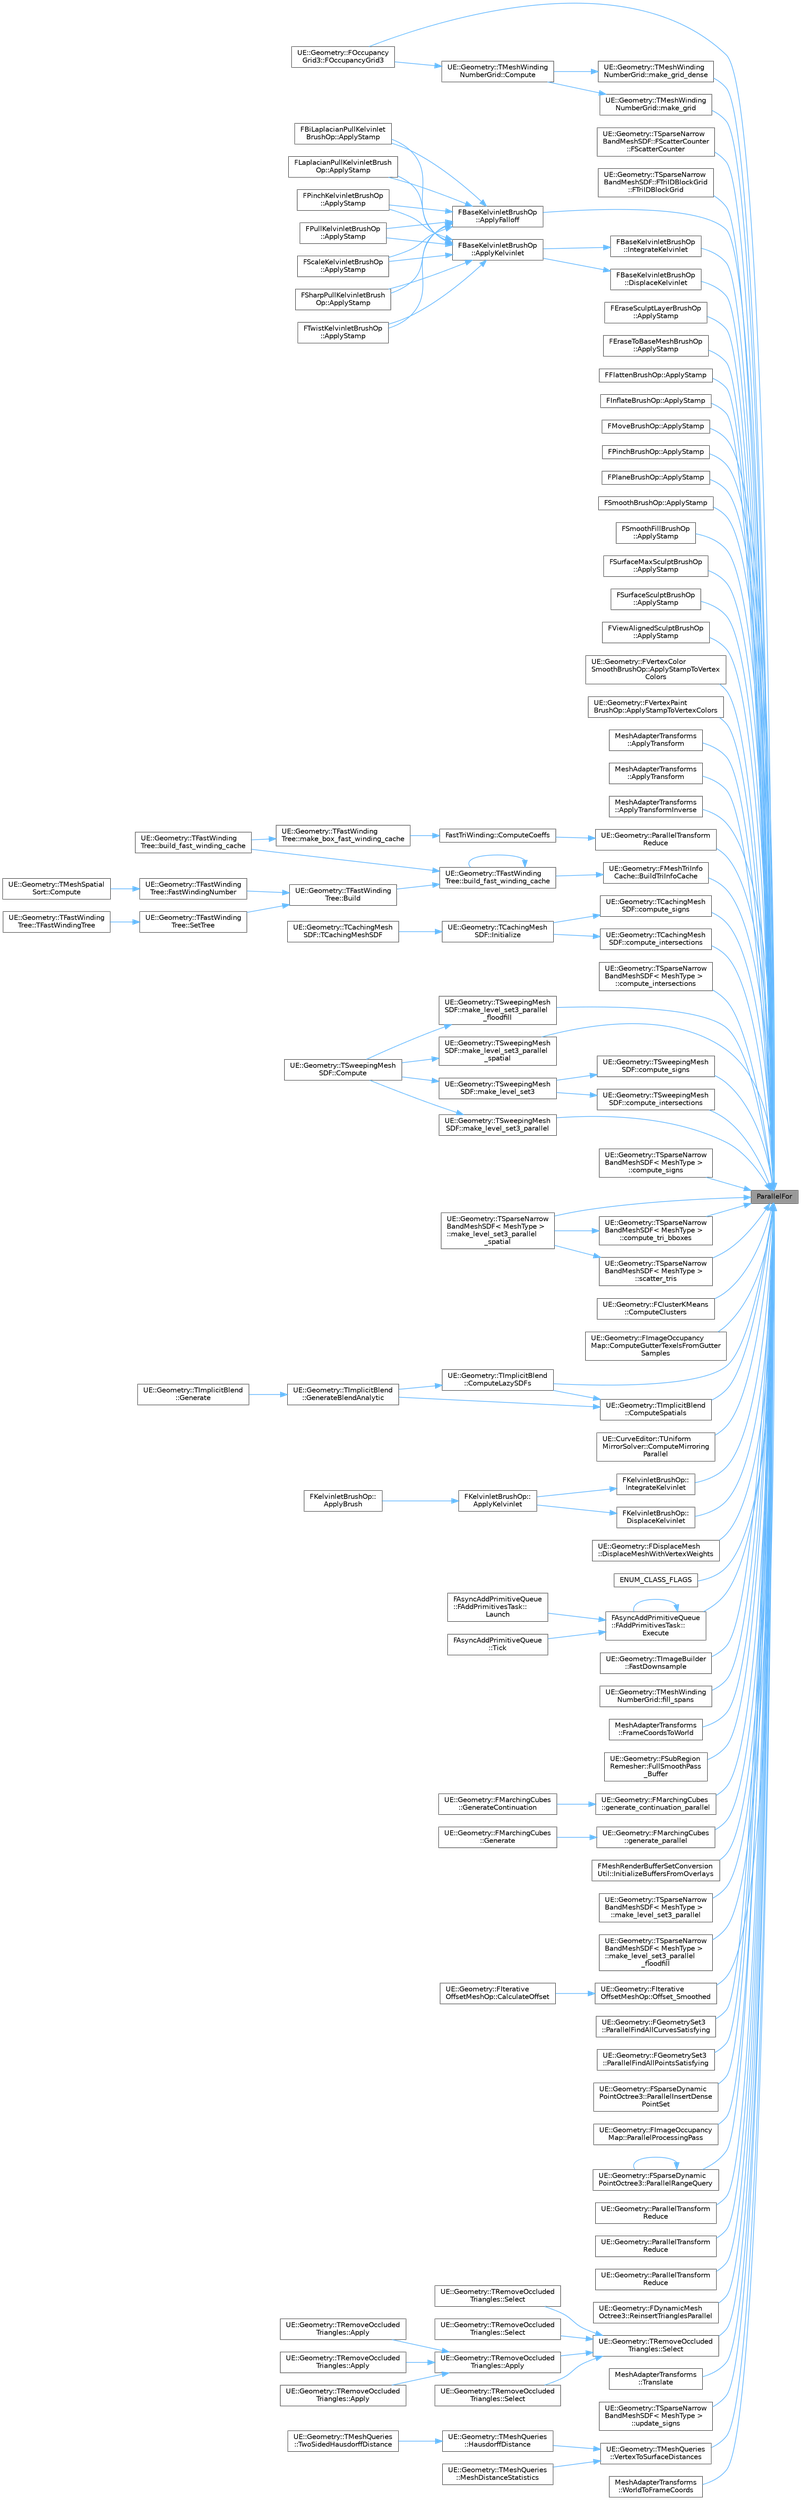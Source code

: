 digraph "ParallelFor"
{
 // INTERACTIVE_SVG=YES
 // LATEX_PDF_SIZE
  bgcolor="transparent";
  edge [fontname=Helvetica,fontsize=10,labelfontname=Helvetica,labelfontsize=10];
  node [fontname=Helvetica,fontsize=10,shape=box,height=0.2,width=0.4];
  rankdir="RL";
  Node1 [id="Node000001",label="ParallelFor",height=0.2,width=0.4,color="gray40", fillcolor="grey60", style="filled", fontcolor="black",tooltip="General purpose parallel for that uses the taskgraph."];
  Node1 -> Node2 [id="edge1_Node000001_Node000002",dir="back",color="steelblue1",style="solid",tooltip=" "];
  Node2 [id="Node000002",label="UE::Geometry::FOccupancy\lGrid3::FOccupancyGrid3",height=0.2,width=0.4,color="grey40", fillcolor="white", style="filled",URL="$d7/df2/structUE_1_1Geometry_1_1FOccupancyGrid3.html#a4aad7be746f02e77f485d8e53d06f6ad",tooltip=" "];
  Node1 -> Node3 [id="edge2_Node000001_Node000003",dir="back",color="steelblue1",style="solid",tooltip=" "];
  Node3 [id="Node000003",label="UE::Geometry::TSparseNarrow\lBandMeshSDF::FScatterCounter\l::FScatterCounter",height=0.2,width=0.4,color="grey40", fillcolor="white", style="filled",URL="$d7/dff/structUE_1_1Geometry_1_1TSparseNarrowBandMeshSDF_1_1FScatterCounter.html#a7c7193b7be1e3ff63e060aef7e26949e",tooltip=" "];
  Node1 -> Node4 [id="edge3_Node000001_Node000004",dir="back",color="steelblue1",style="solid",tooltip=" "];
  Node4 [id="Node000004",label="UE::Geometry::TSparseNarrow\lBandMeshSDF::FTriIDBlockGrid\l::FTriIDBlockGrid",height=0.2,width=0.4,color="grey40", fillcolor="white", style="filled",URL="$d1/d39/structUE_1_1Geometry_1_1TSparseNarrowBandMeshSDF_1_1FTriIDBlockGrid.html#a87a6288cc608f48fd8f63651d92c96bc",tooltip=" "];
  Node1 -> Node5 [id="edge4_Node000001_Node000005",dir="back",color="steelblue1",style="solid",tooltip=" "];
  Node5 [id="Node000005",label="FBaseKelvinletBrushOp\l::ApplyFalloff",height=0.2,width=0.4,color="grey40", fillcolor="white", style="filled",URL="$d2/dee/classFBaseKelvinletBrushOp.html#a35c8a41e0334dd31a2a52dd7822c0f12",tooltip=" "];
  Node5 -> Node6 [id="edge5_Node000005_Node000006",dir="back",color="steelblue1",style="solid",tooltip=" "];
  Node6 [id="Node000006",label="FBiLaplacianPullKelvinlet\lBrushOp::ApplyStamp",height=0.2,width=0.4,color="grey40", fillcolor="white", style="filled",URL="$d5/d30/classFBiLaplacianPullKelvinletBrushOp.html#a53787ea71b4080c1e9bafcbf4edfcdb0",tooltip=" "];
  Node5 -> Node7 [id="edge6_Node000005_Node000007",dir="back",color="steelblue1",style="solid",tooltip=" "];
  Node7 [id="Node000007",label="FLaplacianPullKelvinletBrush\lOp::ApplyStamp",height=0.2,width=0.4,color="grey40", fillcolor="white", style="filled",URL="$d8/d1a/classFLaplacianPullKelvinletBrushOp.html#a1f983257e0487aea6018469c69c9df7b",tooltip=" "];
  Node5 -> Node8 [id="edge7_Node000005_Node000008",dir="back",color="steelblue1",style="solid",tooltip=" "];
  Node8 [id="Node000008",label="FPinchKelvinletBrushOp\l::ApplyStamp",height=0.2,width=0.4,color="grey40", fillcolor="white", style="filled",URL="$d9/d07/classFPinchKelvinletBrushOp.html#a7db4ed95c6c1cb80e2d25112e77215ed",tooltip=" "];
  Node5 -> Node9 [id="edge8_Node000005_Node000009",dir="back",color="steelblue1",style="solid",tooltip=" "];
  Node9 [id="Node000009",label="FPullKelvinletBrushOp\l::ApplyStamp",height=0.2,width=0.4,color="grey40", fillcolor="white", style="filled",URL="$da/d0f/classFPullKelvinletBrushOp.html#a8547dd2f31c1426071eeffdd99cc6064",tooltip=" "];
  Node5 -> Node10 [id="edge9_Node000005_Node000010",dir="back",color="steelblue1",style="solid",tooltip=" "];
  Node10 [id="Node000010",label="FScaleKelvinletBrushOp\l::ApplyStamp",height=0.2,width=0.4,color="grey40", fillcolor="white", style="filled",URL="$df/d89/classFScaleKelvinletBrushOp.html#aa68d3ce30afdc6c758c2b068c07b982b",tooltip=" "];
  Node5 -> Node11 [id="edge10_Node000005_Node000011",dir="back",color="steelblue1",style="solid",tooltip=" "];
  Node11 [id="Node000011",label="FSharpPullKelvinletBrush\lOp::ApplyStamp",height=0.2,width=0.4,color="grey40", fillcolor="white", style="filled",URL="$d3/ded/classFSharpPullKelvinletBrushOp.html#addeb7ea43f32fbb7d5e51fd165370c62",tooltip=" "];
  Node5 -> Node12 [id="edge11_Node000005_Node000012",dir="back",color="steelblue1",style="solid",tooltip=" "];
  Node12 [id="Node000012",label="FTwistKelvinletBrushOp\l::ApplyStamp",height=0.2,width=0.4,color="grey40", fillcolor="white", style="filled",URL="$d5/de8/classFTwistKelvinletBrushOp.html#af5ff1306512242d11e6c539fdb842415",tooltip=" "];
  Node1 -> Node13 [id="edge12_Node000001_Node000013",dir="back",color="steelblue1",style="solid",tooltip=" "];
  Node13 [id="Node000013",label="FEraseSculptLayerBrushOp\l::ApplyStamp",height=0.2,width=0.4,color="grey40", fillcolor="white", style="filled",URL="$d3/d11/classFEraseSculptLayerBrushOp.html#a3f046eee74c1d88b90ef094042c79194",tooltip=" "];
  Node1 -> Node14 [id="edge13_Node000001_Node000014",dir="back",color="steelblue1",style="solid",tooltip=" "];
  Node14 [id="Node000014",label="FEraseToBaseMeshBrushOp\l::ApplyStamp",height=0.2,width=0.4,color="grey40", fillcolor="white", style="filled",URL="$dc/df4/classFEraseToBaseMeshBrushOp.html#aea5d846bd3184b6c43095be2ab38c98b",tooltip=" "];
  Node1 -> Node15 [id="edge14_Node000001_Node000015",dir="back",color="steelblue1",style="solid",tooltip=" "];
  Node15 [id="Node000015",label="FFlattenBrushOp::ApplyStamp",height=0.2,width=0.4,color="grey40", fillcolor="white", style="filled",URL="$d5/d0a/classFFlattenBrushOp.html#a88476649056779dee085b74693428cd5",tooltip=" "];
  Node1 -> Node16 [id="edge15_Node000001_Node000016",dir="back",color="steelblue1",style="solid",tooltip=" "];
  Node16 [id="Node000016",label="FInflateBrushOp::ApplyStamp",height=0.2,width=0.4,color="grey40", fillcolor="white", style="filled",URL="$df/d02/classFInflateBrushOp.html#a0db7030469ba635a5731838a80ee7be8",tooltip=" "];
  Node1 -> Node17 [id="edge16_Node000001_Node000017",dir="back",color="steelblue1",style="solid",tooltip=" "];
  Node17 [id="Node000017",label="FMoveBrushOp::ApplyStamp",height=0.2,width=0.4,color="grey40", fillcolor="white", style="filled",URL="$d9/d62/classFMoveBrushOp.html#aa31a017b4af198b54e2257d0470a744a",tooltip=" "];
  Node1 -> Node18 [id="edge17_Node000001_Node000018",dir="back",color="steelblue1",style="solid",tooltip=" "];
  Node18 [id="Node000018",label="FPinchBrushOp::ApplyStamp",height=0.2,width=0.4,color="grey40", fillcolor="white", style="filled",URL="$d7/d5b/classFPinchBrushOp.html#a7332a3e2eddeeec9d30ff1b95067d103",tooltip=" "];
  Node1 -> Node19 [id="edge18_Node000001_Node000019",dir="back",color="steelblue1",style="solid",tooltip=" "];
  Node19 [id="Node000019",label="FPlaneBrushOp::ApplyStamp",height=0.2,width=0.4,color="grey40", fillcolor="white", style="filled",URL="$df/d1b/classFPlaneBrushOp.html#a63f3e5f686c82af3a8cd513b9c94cc3a",tooltip=" "];
  Node1 -> Node20 [id="edge19_Node000001_Node000020",dir="back",color="steelblue1",style="solid",tooltip=" "];
  Node20 [id="Node000020",label="FSmoothBrushOp::ApplyStamp",height=0.2,width=0.4,color="grey40", fillcolor="white", style="filled",URL="$d6/d84/classFSmoothBrushOp.html#ac635efbd1d0827a66877d8c56d3bb947",tooltip=" "];
  Node1 -> Node21 [id="edge20_Node000001_Node000021",dir="back",color="steelblue1",style="solid",tooltip=" "];
  Node21 [id="Node000021",label="FSmoothFillBrushOp\l::ApplyStamp",height=0.2,width=0.4,color="grey40", fillcolor="white", style="filled",URL="$da/d4b/classFSmoothFillBrushOp.html#a982294f5428f69f39835339f24c6f082",tooltip=" "];
  Node1 -> Node22 [id="edge21_Node000001_Node000022",dir="back",color="steelblue1",style="solid",tooltip=" "];
  Node22 [id="Node000022",label="FSurfaceMaxSculptBrushOp\l::ApplyStamp",height=0.2,width=0.4,color="grey40", fillcolor="white", style="filled",URL="$d0/dd7/classFSurfaceMaxSculptBrushOp.html#a1c1a262c3360618f73f39ba3bd9eb7d5",tooltip=" "];
  Node1 -> Node23 [id="edge22_Node000001_Node000023",dir="back",color="steelblue1",style="solid",tooltip=" "];
  Node23 [id="Node000023",label="FSurfaceSculptBrushOp\l::ApplyStamp",height=0.2,width=0.4,color="grey40", fillcolor="white", style="filled",URL="$d1/dae/classFSurfaceSculptBrushOp.html#a3175bc74728255c5126d10bcfd98e231",tooltip=" "];
  Node1 -> Node24 [id="edge23_Node000001_Node000024",dir="back",color="steelblue1",style="solid",tooltip=" "];
  Node24 [id="Node000024",label="FViewAlignedSculptBrushOp\l::ApplyStamp",height=0.2,width=0.4,color="grey40", fillcolor="white", style="filled",URL="$de/d4d/classFViewAlignedSculptBrushOp.html#a6eba7efac66dd1a72f15371c91c2b699",tooltip=" "];
  Node1 -> Node25 [id="edge24_Node000001_Node000025",dir="back",color="steelblue1",style="solid",tooltip=" "];
  Node25 [id="Node000025",label="UE::Geometry::FVertexColor\lSmoothBrushOp::ApplyStampToVertex\lColors",height=0.2,width=0.4,color="grey40", fillcolor="white", style="filled",URL="$db/d0d/classUE_1_1Geometry_1_1FVertexColorSmoothBrushOp.html#a284cfdb058fd4d6a1687d84f06469a23",tooltip=" "];
  Node1 -> Node26 [id="edge25_Node000001_Node000026",dir="back",color="steelblue1",style="solid",tooltip=" "];
  Node26 [id="Node000026",label="UE::Geometry::FVertexPaint\lBrushOp::ApplyStampToVertexColors",height=0.2,width=0.4,color="grey40", fillcolor="white", style="filled",URL="$db/d30/classUE_1_1Geometry_1_1FVertexPaintBrushOp.html#ac9ac1d64060fab2de59f71e3a6a8a8fb",tooltip=" "];
  Node1 -> Node27 [id="edge26_Node000001_Node000027",dir="back",color="steelblue1",style="solid",tooltip=" "];
  Node27 [id="Node000027",label="MeshAdapterTransforms\l::ApplyTransform",height=0.2,width=0.4,color="grey40", fillcolor="white", style="filled",URL="$d2/d8d/namespaceMeshAdapterTransforms.html#ab64683eaace645bc7f44b9e8859e1733",tooltip="Apply given Transform to a Mesh."];
  Node1 -> Node28 [id="edge27_Node000001_Node000028",dir="back",color="steelblue1",style="solid",tooltip=" "];
  Node28 [id="Node000028",label="MeshAdapterTransforms\l::ApplyTransform",height=0.2,width=0.4,color="grey40", fillcolor="white", style="filled",URL="$d2/d8d/namespaceMeshAdapterTransforms.html#aa46c5c24ea14344da6a6b06a7d606ba1",tooltip="Apply given Transform to a Mesh."];
  Node1 -> Node29 [id="edge28_Node000001_Node000029",dir="back",color="steelblue1",style="solid",tooltip=" "];
  Node29 [id="Node000029",label="MeshAdapterTransforms\l::ApplyTransformInverse",height=0.2,width=0.4,color="grey40", fillcolor="white", style="filled",URL="$d2/d8d/namespaceMeshAdapterTransforms.html#a65c7c70332f8177d580bbc2ed218e197",tooltip="Apply inverse of given Transform to a Mesh."];
  Node1 -> Node30 [id="edge29_Node000001_Node000030",dir="back",color="steelblue1",style="solid",tooltip=" "];
  Node30 [id="Node000030",label="UE::Geometry::FMeshTriInfo\lCache::BuildTriInfoCache",height=0.2,width=0.4,color="grey40", fillcolor="white", style="filled",URL="$d4/d55/structUE_1_1Geometry_1_1FMeshTriInfoCache.html#a5aeed565f61ee38a8a347fbb6083a68b",tooltip=" "];
  Node30 -> Node31 [id="edge30_Node000030_Node000031",dir="back",color="steelblue1",style="solid",tooltip=" "];
  Node31 [id="Node000031",label="UE::Geometry::TFastWinding\lTree::build_fast_winding_cache",height=0.2,width=0.4,color="grey40", fillcolor="white", style="filled",URL="$dd/d0e/classUE_1_1Geometry_1_1TFastWindingTree.html#a39d674c1ecb2118382604288625cd078",tooltip=" "];
  Node31 -> Node32 [id="edge31_Node000031_Node000032",dir="back",color="steelblue1",style="solid",tooltip=" "];
  Node32 [id="Node000032",label="UE::Geometry::TFastWinding\lTree::Build",height=0.2,width=0.4,color="grey40", fillcolor="white", style="filled",URL="$dd/d0e/classUE_1_1Geometry_1_1TFastWindingTree.html#ac48dfd1ec3d498a39e818c1fe7d6b4cd",tooltip=" "];
  Node32 -> Node33 [id="edge32_Node000032_Node000033",dir="back",color="steelblue1",style="solid",tooltip=" "];
  Node33 [id="Node000033",label="UE::Geometry::TFastWinding\lTree::FastWindingNumber",height=0.2,width=0.4,color="grey40", fillcolor="white", style="filled",URL="$dd/d0e/classUE_1_1Geometry_1_1TFastWindingTree.html#a22badc34dbae08e5099fcce8ebf00848",tooltip="Fast approximation of winding number using far-field approximations."];
  Node33 -> Node34 [id="edge33_Node000033_Node000034",dir="back",color="steelblue1",style="solid",tooltip=" "];
  Node34 [id="Node000034",label="UE::Geometry::TMeshSpatial\lSort::Compute",height=0.2,width=0.4,color="grey40", fillcolor="white", style="filled",URL="$db/dc1/classUE_1_1Geometry_1_1TMeshSpatialSort.html#afbc2201c936b27d46eeee5c56db0e0a3",tooltip=" "];
  Node32 -> Node35 [id="edge34_Node000032_Node000035",dir="back",color="steelblue1",style="solid",tooltip=" "];
  Node35 [id="Node000035",label="UE::Geometry::TFastWinding\lTree::SetTree",height=0.2,width=0.4,color="grey40", fillcolor="white", style="filled",URL="$dd/d0e/classUE_1_1Geometry_1_1TFastWindingTree.html#a3095168c26c9aaec5c5e32dfa471e92f",tooltip=" "];
  Node35 -> Node36 [id="edge35_Node000035_Node000036",dir="back",color="steelblue1",style="solid",tooltip=" "];
  Node36 [id="Node000036",label="UE::Geometry::TFastWinding\lTree::TFastWindingTree",height=0.2,width=0.4,color="grey40", fillcolor="white", style="filled",URL="$dd/d0e/classUE_1_1Geometry_1_1TFastWindingTree.html#a16b0a2e165c6512d1a7007b0c8f99732",tooltip=" "];
  Node31 -> Node31 [id="edge36_Node000031_Node000031",dir="back",color="steelblue1",style="solid",tooltip=" "];
  Node31 -> Node37 [id="edge37_Node000031_Node000037",dir="back",color="steelblue1",style="solid",tooltip=" "];
  Node37 [id="Node000037",label="UE::Geometry::TFastWinding\lTree::build_fast_winding_cache",height=0.2,width=0.4,color="grey40", fillcolor="white", style="filled",URL="$dd/d0e/classUE_1_1Geometry_1_1TFastWindingTree.html#a154b56caac287a651a29ac9f8e34bca5",tooltip=" "];
  Node1 -> Node38 [id="edge38_Node000001_Node000038",dir="back",color="steelblue1",style="solid",tooltip=" "];
  Node38 [id="Node000038",label="UE::Geometry::TCachingMesh\lSDF::compute_intersections",height=0.2,width=0.4,color="grey40", fillcolor="white", style="filled",URL="$d3/d26/classUE_1_1Geometry_1_1TCachingMeshSDF.html#a26768e72a680cbd52d65182e1282bf80",tooltip=" "];
  Node38 -> Node39 [id="edge39_Node000038_Node000039",dir="back",color="steelblue1",style="solid",tooltip=" "];
  Node39 [id="Node000039",label="UE::Geometry::TCachingMesh\lSDF::Initialize",height=0.2,width=0.4,color="grey40", fillcolor="white", style="filled",URL="$d3/d26/classUE_1_1Geometry_1_1TCachingMeshSDF.html#a98ef9d89ce2285538d0561bb8a411880",tooltip=" "];
  Node39 -> Node40 [id="edge40_Node000039_Node000040",dir="back",color="steelblue1",style="solid",tooltip=" "];
  Node40 [id="Node000040",label="UE::Geometry::TCachingMesh\lSDF::TCachingMeshSDF",height=0.2,width=0.4,color="grey40", fillcolor="white", style="filled",URL="$d3/d26/classUE_1_1Geometry_1_1TCachingMeshSDF.html#a2f92e64cc5fd1fbe24e542ddcb9724aa",tooltip=" "];
  Node1 -> Node41 [id="edge41_Node000001_Node000041",dir="back",color="steelblue1",style="solid",tooltip=" "];
  Node41 [id="Node000041",label="UE::Geometry::TSparseNarrow\lBandMeshSDF\< MeshType \>\l::compute_intersections",height=0.2,width=0.4,color="grey40", fillcolor="white", style="filled",URL="$d4/d11/classUE_1_1Geometry_1_1TSparseNarrowBandMeshSDF.html#a9463e928916b93daaff64af2a447c047",tooltip=" "];
  Node1 -> Node42 [id="edge42_Node000001_Node000042",dir="back",color="steelblue1",style="solid",tooltip=" "];
  Node42 [id="Node000042",label="UE::Geometry::TSweepingMesh\lSDF::compute_intersections",height=0.2,width=0.4,color="grey40", fillcolor="white", style="filled",URL="$dc/d4d/classUE_1_1Geometry_1_1TSweepingMeshSDF.html#ae09883af6e0e347ea501fc1ae17a126c",tooltip=" "];
  Node42 -> Node43 [id="edge43_Node000042_Node000043",dir="back",color="steelblue1",style="solid",tooltip=" "];
  Node43 [id="Node000043",label="UE::Geometry::TSweepingMesh\lSDF::make_level_set3",height=0.2,width=0.4,color="grey40", fillcolor="white", style="filled",URL="$dc/d4d/classUE_1_1Geometry_1_1TSweepingMeshSDF.html#ad88ad6e8438a85215b400a87339e28af",tooltip=" "];
  Node43 -> Node44 [id="edge44_Node000043_Node000044",dir="back",color="steelblue1",style="solid",tooltip=" "];
  Node44 [id="Node000044",label="UE::Geometry::TSweepingMesh\lSDF::Compute",height=0.2,width=0.4,color="grey40", fillcolor="white", style="filled",URL="$dc/d4d/classUE_1_1Geometry_1_1TSweepingMeshSDF.html#aeb546e96e9507e8391ea290f13d7b033",tooltip="Compute the SDF with exactly specified grid origin and dimensions."];
  Node1 -> Node45 [id="edge45_Node000001_Node000045",dir="back",color="steelblue1",style="solid",tooltip=" "];
  Node45 [id="Node000045",label="UE::Geometry::TCachingMesh\lSDF::compute_signs",height=0.2,width=0.4,color="grey40", fillcolor="white", style="filled",URL="$d3/d26/classUE_1_1Geometry_1_1TCachingMeshSDF.html#a82c2cc5580690ba0efd4a62b77e16db4",tooltip=" "];
  Node45 -> Node39 [id="edge46_Node000045_Node000039",dir="back",color="steelblue1",style="solid",tooltip=" "];
  Node1 -> Node46 [id="edge47_Node000001_Node000046",dir="back",color="steelblue1",style="solid",tooltip=" "];
  Node46 [id="Node000046",label="UE::Geometry::TSparseNarrow\lBandMeshSDF\< MeshType \>\l::compute_signs",height=0.2,width=0.4,color="grey40", fillcolor="white", style="filled",URL="$d4/d11/classUE_1_1Geometry_1_1TSparseNarrowBandMeshSDF.html#a794eebc704689cfdb750aa9e75d538c8",tooltip=" "];
  Node1 -> Node47 [id="edge48_Node000001_Node000047",dir="back",color="steelblue1",style="solid",tooltip=" "];
  Node47 [id="Node000047",label="UE::Geometry::TSweepingMesh\lSDF::compute_signs",height=0.2,width=0.4,color="grey40", fillcolor="white", style="filled",URL="$dc/d4d/classUE_1_1Geometry_1_1TSweepingMeshSDF.html#a989152fb5af5443391d78eada3ba302f",tooltip=" "];
  Node47 -> Node43 [id="edge49_Node000047_Node000043",dir="back",color="steelblue1",style="solid",tooltip=" "];
  Node1 -> Node48 [id="edge50_Node000001_Node000048",dir="back",color="steelblue1",style="solid",tooltip=" "];
  Node48 [id="Node000048",label="UE::Geometry::TSparseNarrow\lBandMeshSDF\< MeshType \>\l::compute_tri_bboxes",height=0.2,width=0.4,color="grey40", fillcolor="white", style="filled",URL="$d4/d11/classUE_1_1Geometry_1_1TSparseNarrowBandMeshSDF.html#a115bcd48bcfeed6c3b923bdbb513599b",tooltip=" "];
  Node48 -> Node49 [id="edge51_Node000048_Node000049",dir="back",color="steelblue1",style="solid",tooltip=" "];
  Node49 [id="Node000049",label="UE::Geometry::TSparseNarrow\lBandMeshSDF\< MeshType \>\l::make_level_set3_parallel\l_spatial",height=0.2,width=0.4,color="grey40", fillcolor="white", style="filled",URL="$d4/d11/classUE_1_1Geometry_1_1TSparseNarrowBandMeshSDF.html#aaf1cf3d5a5d4c7d56f16df4eac65682b",tooltip=" "];
  Node1 -> Node50 [id="edge52_Node000001_Node000050",dir="back",color="steelblue1",style="solid",tooltip=" "];
  Node50 [id="Node000050",label="UE::Geometry::FClusterKMeans\l::ComputeClusters",height=0.2,width=0.4,color="grey40", fillcolor="white", style="filled",URL="$d7/dc1/structUE_1_1Geometry_1_1FClusterKMeans.html#abb849bcf81cc079171aba43a29f63da4",tooltip="Compute the K-Means clustering of FVector points."];
  Node1 -> Node51 [id="edge53_Node000001_Node000051",dir="back",color="steelblue1",style="solid",tooltip=" "];
  Node51 [id="Node000051",label="UE::Geometry::FImageOccupancy\lMap::ComputeGutterTexelsFromGutter\lSamples",height=0.2,width=0.4,color="grey40", fillcolor="white", style="filled",URL="$d0/d15/classUE_1_1Geometry_1_1FImageOccupancyMap.html#acfcd5767b3847d68a32dec8d8cca0af2",tooltip=" "];
  Node1 -> Node52 [id="edge54_Node000001_Node000052",dir="back",color="steelblue1",style="solid",tooltip=" "];
  Node52 [id="Node000052",label="UE::Geometry::TImplicitBlend\l::ComputeLazySDFs",height=0.2,width=0.4,color="grey40", fillcolor="white", style="filled",URL="$d8/de6/classUE_1_1Geometry_1_1TImplicitBlend.html#a824f96668205abbf28d6ac51c650540a",tooltip=" "];
  Node52 -> Node53 [id="edge55_Node000052_Node000053",dir="back",color="steelblue1",style="solid",tooltip=" "];
  Node53 [id="Node000053",label="UE::Geometry::TImplicitBlend\l::GenerateBlendAnalytic",height=0.2,width=0.4,color="grey40", fillcolor="white", style="filled",URL="$d8/de6/classUE_1_1Geometry_1_1TImplicitBlend.html#abdce72be26126d5ded02fe7e29832f77",tooltip=" "];
  Node53 -> Node54 [id="edge56_Node000053_Node000054",dir="back",color="steelblue1",style="solid",tooltip=" "];
  Node54 [id="Node000054",label="UE::Geometry::TImplicitBlend\l::Generate",height=0.2,width=0.4,color="grey40", fillcolor="white", style="filled",URL="$d8/de6/classUE_1_1Geometry_1_1TImplicitBlend.html#a0ba1237734b4599aab6226b76ccf45cc",tooltip=" "];
  Node1 -> Node55 [id="edge57_Node000001_Node000055",dir="back",color="steelblue1",style="solid",tooltip=" "];
  Node55 [id="Node000055",label="UE::CurveEditor::TUniform\lMirrorSolver::ComputeMirroring\lParallel",height=0.2,width=0.4,color="grey40", fillcolor="white", style="filled",URL="$d3/db8/classUE_1_1CurveEditor_1_1TUniformMirrorSolver.html#a1c5e44db40a64ff27ec173964e2f5a85",tooltip="Recomputes the values in response to the edge being moved."];
  Node1 -> Node56 [id="edge58_Node000001_Node000056",dir="back",color="steelblue1",style="solid",tooltip=" "];
  Node56 [id="Node000056",label="UE::Geometry::TImplicitBlend\l::ComputeSpatials",height=0.2,width=0.4,color="grey40", fillcolor="white", style="filled",URL="$d8/de6/classUE_1_1Geometry_1_1TImplicitBlend.html#a53ab92d97973ecc5de6868d8dd5043aa",tooltip=" "];
  Node56 -> Node52 [id="edge59_Node000056_Node000052",dir="back",color="steelblue1",style="solid",tooltip=" "];
  Node56 -> Node53 [id="edge60_Node000056_Node000053",dir="back",color="steelblue1",style="solid",tooltip=" "];
  Node1 -> Node57 [id="edge61_Node000001_Node000057",dir="back",color="steelblue1",style="solid",tooltip=" "];
  Node57 [id="Node000057",label="FBaseKelvinletBrushOp\l::DisplaceKelvinlet",height=0.2,width=0.4,color="grey40", fillcolor="white", style="filled",URL="$d2/dee/classFBaseKelvinletBrushOp.html#a332606a0a2d73773d9818a817f5b3bb8",tooltip=" "];
  Node57 -> Node58 [id="edge62_Node000057_Node000058",dir="back",color="steelblue1",style="solid",tooltip=" "];
  Node58 [id="Node000058",label="FBaseKelvinletBrushOp\l::ApplyKelvinlet",height=0.2,width=0.4,color="grey40", fillcolor="white", style="filled",URL="$d2/dee/classFBaseKelvinletBrushOp.html#a664a74477be8f5e93cf8c039f7fc086d",tooltip=" "];
  Node58 -> Node6 [id="edge63_Node000058_Node000006",dir="back",color="steelblue1",style="solid",tooltip=" "];
  Node58 -> Node7 [id="edge64_Node000058_Node000007",dir="back",color="steelblue1",style="solid",tooltip=" "];
  Node58 -> Node8 [id="edge65_Node000058_Node000008",dir="back",color="steelblue1",style="solid",tooltip=" "];
  Node58 -> Node9 [id="edge66_Node000058_Node000009",dir="back",color="steelblue1",style="solid",tooltip=" "];
  Node58 -> Node10 [id="edge67_Node000058_Node000010",dir="back",color="steelblue1",style="solid",tooltip=" "];
  Node58 -> Node11 [id="edge68_Node000058_Node000011",dir="back",color="steelblue1",style="solid",tooltip=" "];
  Node58 -> Node12 [id="edge69_Node000058_Node000012",dir="back",color="steelblue1",style="solid",tooltip=" "];
  Node1 -> Node59 [id="edge70_Node000001_Node000059",dir="back",color="steelblue1",style="solid",tooltip=" "];
  Node59 [id="Node000059",label="FKelvinletBrushOp::\lDisplaceKelvinlet",height=0.2,width=0.4,color="grey40", fillcolor="white", style="filled",URL="$d1/ded/classFKelvinletBrushOp.html#a1df8976e93566578b76ad607332a5155",tooltip=" "];
  Node59 -> Node60 [id="edge71_Node000059_Node000060",dir="back",color="steelblue1",style="solid",tooltip=" "];
  Node60 [id="Node000060",label="FKelvinletBrushOp::\lApplyKelvinlet",height=0.2,width=0.4,color="grey40", fillcolor="white", style="filled",URL="$d1/ded/classFKelvinletBrushOp.html#add9bc86ee1302f338735d07f0c120028",tooltip=" "];
  Node60 -> Node61 [id="edge72_Node000060_Node000061",dir="back",color="steelblue1",style="solid",tooltip=" "];
  Node61 [id="Node000061",label="FKelvinletBrushOp::\lApplyBrush",height=0.2,width=0.4,color="grey40", fillcolor="white", style="filled",URL="$d1/ded/classFKelvinletBrushOp.html#abc5e9ad81970dac9ba886b1ff48bc638",tooltip=" "];
  Node1 -> Node62 [id="edge73_Node000001_Node000062",dir="back",color="steelblue1",style="solid",tooltip=" "];
  Node62 [id="Node000062",label="UE::Geometry::FDisplaceMesh\l::DisplaceMeshWithVertexWeights",height=0.2,width=0.4,color="grey40", fillcolor="white", style="filled",URL="$d8/d5f/classUE_1_1Geometry_1_1FDisplaceMesh.html#ab35147f9a12259e402467fe1a2fcb8bc",tooltip=" "];
  Node1 -> Node63 [id="edge74_Node000001_Node000063",dir="back",color="steelblue1",style="solid",tooltip=" "];
  Node63 [id="Node000063",label="ENUM_CLASS_FLAGS",height=0.2,width=0.4,color="grey40", fillcolor="white", style="filled",URL="$d2/da1/ParallelFor_8h.html#a90cd759fefc126419bcd31a5446d4cde",tooltip=" "];
  Node1 -> Node64 [id="edge75_Node000001_Node000064",dir="back",color="steelblue1",style="solid",tooltip=" "];
  Node64 [id="Node000064",label="FAsyncAddPrimitiveQueue\l::FAddPrimitivesTask::\lExecute",height=0.2,width=0.4,color="grey40", fillcolor="white", style="filled",URL="$dc/df3/structFAsyncAddPrimitiveQueue_1_1FAddPrimitivesTask.html#a18c765b662275d312eee00101cd76986",tooltip=" "];
  Node64 -> Node64 [id="edge76_Node000064_Node000064",dir="back",color="steelblue1",style="solid",tooltip=" "];
  Node64 -> Node65 [id="edge77_Node000064_Node000065",dir="back",color="steelblue1",style="solid",tooltip=" "];
  Node65 [id="Node000065",label="FAsyncAddPrimitiveQueue\l::FAddPrimitivesTask::\lLaunch",height=0.2,width=0.4,color="grey40", fillcolor="white", style="filled",URL="$dc/df3/structFAsyncAddPrimitiveQueue_1_1FAddPrimitivesTask.html#a81e681c7f4d3deaa17f5a9eb35102baa",tooltip=" "];
  Node64 -> Node66 [id="edge78_Node000064_Node000066",dir="back",color="steelblue1",style="solid",tooltip=" "];
  Node66 [id="Node000066",label="FAsyncAddPrimitiveQueue\l::Tick",height=0.2,width=0.4,color="grey40", fillcolor="white", style="filled",URL="$d7/dd3/structFAsyncAddPrimitiveQueue.html#adabdaed83bec7306351c79c22091586b",tooltip=" "];
  Node1 -> Node67 [id="edge79_Node000001_Node000067",dir="back",color="steelblue1",style="solid",tooltip=" "];
  Node67 [id="Node000067",label="UE::Geometry::TImageBuilder\l::FastDownsample",height=0.2,width=0.4,color="grey40", fillcolor="white", style="filled",URL="$d9/dcf/classUE_1_1Geometry_1_1TImageBuilder.html#aa1a358350d1d899ff74aa1e1348f07d1",tooltip="Very basic downsampling technqiue that just averages NxN pixel blocks."];
  Node1 -> Node68 [id="edge80_Node000001_Node000068",dir="back",color="steelblue1",style="solid",tooltip=" "];
  Node68 [id="Node000068",label="UE::Geometry::TMeshWinding\lNumberGrid::fill_spans",height=0.2,width=0.4,color="grey40", fillcolor="white", style="filled",URL="$d8/d62/classUE_1_1Geometry_1_1TMeshWindingNumberGrid.html#a58acd13e8043c666c56f8f9fbfd23028",tooltip=" "];
  Node1 -> Node69 [id="edge81_Node000001_Node000069",dir="back",color="steelblue1",style="solid",tooltip=" "];
  Node69 [id="Node000069",label="MeshAdapterTransforms\l::FrameCoordsToWorld",height=0.2,width=0.4,color="grey40", fillcolor="white", style="filled",URL="$d2/d8d/namespaceMeshAdapterTransforms.html#a246d87ad1412c5e2f2bb1d13f948b097",tooltip="Transform Mesh out of local coordinates of Frame."];
  Node1 -> Node70 [id="edge82_Node000001_Node000070",dir="back",color="steelblue1",style="solid",tooltip=" "];
  Node70 [id="Node000070",label="UE::Geometry::FSubRegion\lRemesher::FullSmoothPass\l_Buffer",height=0.2,width=0.4,color="grey40", fillcolor="white", style="filled",URL="$d8/d3f/classUE_1_1Geometry_1_1FSubRegionRemesher.html#a2bddf51d544d816922e87fec80f77cd7",tooltip=" "];
  Node1 -> Node71 [id="edge83_Node000001_Node000071",dir="back",color="steelblue1",style="solid",tooltip=" "];
  Node71 [id="Node000071",label="UE::Geometry::FMarchingCubes\l::generate_continuation_parallel",height=0.2,width=0.4,color="grey40", fillcolor="white", style="filled",URL="$d2/d3c/classUE_1_1Geometry_1_1FMarchingCubes.html#adf0c2ffae1520215b263d1195bf7c00e",tooltip="parallel seed evaluation"];
  Node71 -> Node72 [id="edge84_Node000071_Node000072",dir="back",color="steelblue1",style="solid",tooltip=" "];
  Node72 [id="Node000072",label="UE::Geometry::FMarchingCubes\l::GenerateContinuation",height=0.2,width=0.4,color="grey40", fillcolor="white", style="filled",URL="$d2/d3c/classUE_1_1Geometry_1_1FMarchingCubes.html#ae02d2191253ca747bac045dd9136e4dc",tooltip=" "];
  Node1 -> Node73 [id="edge85_Node000001_Node000073",dir="back",color="steelblue1",style="solid",tooltip=" "];
  Node73 [id="Node000073",label="UE::Geometry::FMarchingCubes\l::generate_parallel",height=0.2,width=0.4,color="grey40", fillcolor="white", style="filled",URL="$d2/d3c/classUE_1_1Geometry_1_1FMarchingCubes.html#a24bd51e5e0047c56e25783eb59da98a6",tooltip="processing z-slabs of cells in parallel"];
  Node73 -> Node74 [id="edge86_Node000073_Node000074",dir="back",color="steelblue1",style="solid",tooltip=" "];
  Node74 [id="Node000074",label="UE::Geometry::FMarchingCubes\l::Generate",height=0.2,width=0.4,color="grey40", fillcolor="white", style="filled",URL="$d2/d3c/classUE_1_1Geometry_1_1FMarchingCubes.html#a3de62077b17ce720e6aea7aab1c6647d",tooltip="Run MC algorithm and generate Output mesh."];
  Node1 -> Node75 [id="edge87_Node000001_Node000075",dir="back",color="steelblue1",style="solid",tooltip=" "];
  Node75 [id="Node000075",label="FMeshRenderBufferSetConversion\lUtil::InitializeBuffersFromOverlays",height=0.2,width=0.4,color="grey40", fillcolor="white", style="filled",URL="$d9/d3f/structFMeshRenderBufferSetConversionUtil.html#ac2a9220c7dd07dbc583f033aab1deee8",tooltip="Initialize rendering buffers from given attribute overlays."];
  Node1 -> Node76 [id="edge88_Node000001_Node000076",dir="back",color="steelblue1",style="solid",tooltip=" "];
  Node76 [id="Node000076",label="FBaseKelvinletBrushOp\l::IntegrateKelvinlet",height=0.2,width=0.4,color="grey40", fillcolor="white", style="filled",URL="$d2/dee/classFBaseKelvinletBrushOp.html#a3b7dcaa858a6258ef7921d37810aefa7",tooltip=" "];
  Node76 -> Node58 [id="edge89_Node000076_Node000058",dir="back",color="steelblue1",style="solid",tooltip=" "];
  Node1 -> Node77 [id="edge90_Node000001_Node000077",dir="back",color="steelblue1",style="solid",tooltip=" "];
  Node77 [id="Node000077",label="FKelvinletBrushOp::\lIntegrateKelvinlet",height=0.2,width=0.4,color="grey40", fillcolor="white", style="filled",URL="$d1/ded/classFKelvinletBrushOp.html#a869b097c31cd9472cad4c3d8132b69dc",tooltip=" "];
  Node77 -> Node60 [id="edge91_Node000077_Node000060",dir="back",color="steelblue1",style="solid",tooltip=" "];
  Node1 -> Node78 [id="edge92_Node000001_Node000078",dir="back",color="steelblue1",style="solid",tooltip=" "];
  Node78 [id="Node000078",label="UE::Geometry::TMeshWinding\lNumberGrid::make_grid",height=0.2,width=0.4,color="grey40", fillcolor="white", style="filled",URL="$d8/d62/classUE_1_1Geometry_1_1TMeshWindingNumberGrid.html#a2517cca7e2cd2c5bbc330f3e7b9ef435",tooltip=" "];
  Node78 -> Node79 [id="edge93_Node000078_Node000079",dir="back",color="steelblue1",style="solid",tooltip=" "];
  Node79 [id="Node000079",label="UE::Geometry::TMeshWinding\lNumberGrid::Compute",height=0.2,width=0.4,color="grey40", fillcolor="white", style="filled",URL="$d8/d62/classUE_1_1Geometry_1_1TMeshWindingNumberGrid.html#add8b176d6de81c5b78e2968b33244a32",tooltip=" "];
  Node79 -> Node2 [id="edge94_Node000079_Node000002",dir="back",color="steelblue1",style="solid",tooltip=" "];
  Node1 -> Node80 [id="edge95_Node000001_Node000080",dir="back",color="steelblue1",style="solid",tooltip=" "];
  Node80 [id="Node000080",label="UE::Geometry::TMeshWinding\lNumberGrid::make_grid_dense",height=0.2,width=0.4,color="grey40", fillcolor="white", style="filled",URL="$d8/d62/classUE_1_1Geometry_1_1TMeshWindingNumberGrid.html#a62dfed9279b9248b33e9ef72e775c496",tooltip=" "];
  Node80 -> Node79 [id="edge96_Node000080_Node000079",dir="back",color="steelblue1",style="solid",tooltip=" "];
  Node1 -> Node81 [id="edge97_Node000001_Node000081",dir="back",color="steelblue1",style="solid",tooltip=" "];
  Node81 [id="Node000081",label="UE::Geometry::TSparseNarrow\lBandMeshSDF\< MeshType \>\l::make_level_set3_parallel",height=0.2,width=0.4,color="grey40", fillcolor="white", style="filled",URL="$d4/d11/classUE_1_1Geometry_1_1TSparseNarrowBandMeshSDF.html#afcc3f6869a1cbcdd61f82e2760a621b8",tooltip=" "];
  Node1 -> Node82 [id="edge98_Node000001_Node000082",dir="back",color="steelblue1",style="solid",tooltip=" "];
  Node82 [id="Node000082",label="UE::Geometry::TSweepingMesh\lSDF::make_level_set3_parallel",height=0.2,width=0.4,color="grey40", fillcolor="white", style="filled",URL="$dc/d4d/classUE_1_1Geometry_1_1TSweepingMeshSDF.html#a6cfd072007c413e1ac8439b8f77fcf88",tooltip=" "];
  Node82 -> Node44 [id="edge99_Node000082_Node000044",dir="back",color="steelblue1",style="solid",tooltip=" "];
  Node1 -> Node83 [id="edge100_Node000001_Node000083",dir="back",color="steelblue1",style="solid",tooltip=" "];
  Node83 [id="Node000083",label="UE::Geometry::TSparseNarrow\lBandMeshSDF\< MeshType \>\l::make_level_set3_parallel\l_floodfill",height=0.2,width=0.4,color="grey40", fillcolor="white", style="filled",URL="$d4/d11/classUE_1_1Geometry_1_1TSparseNarrowBandMeshSDF.html#a3d457a1d599eac0be0f647d76099ca2c",tooltip=" "];
  Node1 -> Node84 [id="edge101_Node000001_Node000084",dir="back",color="steelblue1",style="solid",tooltip=" "];
  Node84 [id="Node000084",label="UE::Geometry::TSweepingMesh\lSDF::make_level_set3_parallel\l_floodfill",height=0.2,width=0.4,color="grey40", fillcolor="white", style="filled",URL="$dc/d4d/classUE_1_1Geometry_1_1TSweepingMeshSDF.html#a6006acc02ec4f581e4df72364150efe8",tooltip=" "];
  Node84 -> Node44 [id="edge102_Node000084_Node000044",dir="back",color="steelblue1",style="solid",tooltip=" "];
  Node1 -> Node49 [id="edge103_Node000001_Node000049",dir="back",color="steelblue1",style="solid",tooltip=" "];
  Node1 -> Node85 [id="edge104_Node000001_Node000085",dir="back",color="steelblue1",style="solid",tooltip=" "];
  Node85 [id="Node000085",label="UE::Geometry::TSweepingMesh\lSDF::make_level_set3_parallel\l_spatial",height=0.2,width=0.4,color="grey40", fillcolor="white", style="filled",URL="$dc/d4d/classUE_1_1Geometry_1_1TSweepingMeshSDF.html#a855ebabf8df8da21eb81a9c023459fd3",tooltip=" "];
  Node85 -> Node44 [id="edge105_Node000085_Node000044",dir="back",color="steelblue1",style="solid",tooltip=" "];
  Node1 -> Node86 [id="edge106_Node000001_Node000086",dir="back",color="steelblue1",style="solid",tooltip=" "];
  Node86 [id="Node000086",label="UE::Geometry::FIterative\lOffsetMeshOp::Offset_Smoothed",height=0.2,width=0.4,color="grey40", fillcolor="white", style="filled",URL="$df/d04/classUE_1_1Geometry_1_1FIterativeOffsetMeshOp.html#a58993bce6fbde916629061217850c765",tooltip=" "];
  Node86 -> Node87 [id="edge107_Node000086_Node000087",dir="back",color="steelblue1",style="solid",tooltip=" "];
  Node87 [id="Node000087",label="UE::Geometry::FIterative\lOffsetMeshOp::CalculateOffset",height=0.2,width=0.4,color="grey40", fillcolor="white", style="filled",URL="$df/d04/classUE_1_1Geometry_1_1FIterativeOffsetMeshOp.html#a99155a9671cf513724d40b1487611a09",tooltip=" "];
  Node1 -> Node88 [id="edge108_Node000001_Node000088",dir="back",color="steelblue1",style="solid",tooltip=" "];
  Node88 [id="Node000088",label="UE::Geometry::FGeometrySet3\l::ParallelFindAllCurvesSatisfying",height=0.2,width=0.4,color="grey40", fillcolor="white", style="filled",URL="$db/d1d/classUE_1_1Geometry_1_1FGeometrySet3.html#afffe4ba2153e85c582768672b78bb667",tooltip="Like FindAllCurvesSatisfying, but parallel, so predicate must be safe to call in parallel."];
  Node1 -> Node89 [id="edge109_Node000001_Node000089",dir="back",color="steelblue1",style="solid",tooltip=" "];
  Node89 [id="Node000089",label="UE::Geometry::FGeometrySet3\l::ParallelFindAllPointsSatisfying",height=0.2,width=0.4,color="grey40", fillcolor="white", style="filled",URL="$db/d1d/classUE_1_1Geometry_1_1FGeometrySet3.html#a6781ac424324eb7e4534e53d15b7d077",tooltip="Like FindAllPointsSatisfying, but parallel, so predicate must be safe to call in parallel."];
  Node1 -> Node90 [id="edge110_Node000001_Node000090",dir="back",color="steelblue1",style="solid",tooltip=" "];
  Node90 [id="Node000090",label="UE::Geometry::FSparseDynamic\lPointOctree3::ParallelInsertDense\lPointSet",height=0.2,width=0.4,color="grey40", fillcolor="white", style="filled",URL="$d4/dcf/classUE_1_1Geometry_1_1FSparseDynamicPointOctree3.html#a4dd5e627ca0df8e0fcd0bd51802fc870",tooltip="Insert a set of dense points with IDs in range [0, MaxPointID-1], in parallel."];
  Node1 -> Node91 [id="edge111_Node000001_Node000091",dir="back",color="steelblue1",style="solid",tooltip=" "];
  Node91 [id="Node000091",label="UE::Geometry::FImageOccupancy\lMap::ParallelProcessingPass",height=0.2,width=0.4,color="grey40", fillcolor="white", style="filled",URL="$d0/d15/classUE_1_1Geometry_1_1FImageOccupancyMap.html#aa082a8d5ceac52d3757f415a8e733696",tooltip=" "];
  Node1 -> Node92 [id="edge112_Node000001_Node000092",dir="back",color="steelblue1",style="solid",tooltip=" "];
  Node92 [id="Node000092",label="UE::Geometry::FSparseDynamic\lPointOctree3::ParallelRangeQuery",height=0.2,width=0.4,color="grey40", fillcolor="white", style="filled",URL="$d4/dcf/classUE_1_1Geometry_1_1FSparseDynamicPointOctree3.html#ae1432baa21f90d32760776f17945a9cb",tooltip="Collect PointIDs from all the cells with bounding boxes that intersect Bounds, where PredicateFunc pa..."];
  Node92 -> Node92 [id="edge113_Node000092_Node000092",dir="back",color="steelblue1",style="solid",tooltip=" "];
  Node1 -> Node93 [id="edge114_Node000001_Node000093",dir="back",color="steelblue1",style="solid",tooltip=" "];
  Node93 [id="Node000093",label="UE::Geometry::ParallelTransform\lReduce",height=0.2,width=0.4,color="grey40", fillcolor="white", style="filled",URL="$d9/d39/namespaceUE_1_1Geometry.html#acc92058c51199f423b67108f9d38286a",tooltip=" "];
  Node93 -> Node94 [id="edge115_Node000093_Node000094",dir="back",color="steelblue1",style="solid",tooltip=" "];
  Node94 [id="Node000094",label="FastTriWinding::ComputeCoeffs",height=0.2,width=0.4,color="grey40", fillcolor="white", style="filled",URL="$d8/dd6/namespaceFastTriWinding.html#a19c5b2a3df14da1e1eb65213ddefc2e8",tooltip="precompute constant coefficients of triangle winding number approximation (evaluated in parallel for ..."];
  Node94 -> Node95 [id="edge116_Node000094_Node000095",dir="back",color="steelblue1",style="solid",tooltip=" "];
  Node95 [id="Node000095",label="UE::Geometry::TFastWinding\lTree::make_box_fast_winding_cache",height=0.2,width=0.4,color="grey40", fillcolor="white", style="filled",URL="$dd/d0e/classUE_1_1Geometry_1_1TFastWindingTree.html#a6a45ca65aedb8438c1e2349f3f4b1ff4",tooltip=" "];
  Node95 -> Node37 [id="edge117_Node000095_Node000037",dir="back",color="steelblue1",style="solid",tooltip=" "];
  Node1 -> Node96 [id="edge118_Node000001_Node000096",dir="back",color="steelblue1",style="solid",tooltip=" "];
  Node96 [id="Node000096",label="UE::Geometry::ParallelTransform\lReduce",height=0.2,width=0.4,color="grey40", fillcolor="white", style="filled",URL="$d9/d39/namespaceUE_1_1Geometry.html#a26860d54f5d2f06b5571770272802c64",tooltip=" "];
  Node1 -> Node97 [id="edge119_Node000001_Node000097",dir="back",color="steelblue1",style="solid",tooltip=" "];
  Node97 [id="Node000097",label="UE::Geometry::ParallelTransform\lReduce",height=0.2,width=0.4,color="grey40", fillcolor="white", style="filled",URL="$d9/d39/namespaceUE_1_1Geometry.html#a172613345abf80d9e1c00a60bd50b240",tooltip=" "];
  Node1 -> Node98 [id="edge120_Node000001_Node000098",dir="back",color="steelblue1",style="solid",tooltip=" "];
  Node98 [id="Node000098",label="UE::Geometry::ParallelTransform\lReduce",height=0.2,width=0.4,color="grey40", fillcolor="white", style="filled",URL="$d9/d39/namespaceUE_1_1Geometry.html#a1c56fff1965742bb42724af26fd513d6",tooltip=" "];
  Node1 -> Node99 [id="edge121_Node000001_Node000099",dir="back",color="steelblue1",style="solid",tooltip=" "];
  Node99 [id="Node000099",label="UE::Geometry::FDynamicMesh\lOctree3::ReinsertTrianglesParallel",height=0.2,width=0.4,color="grey40", fillcolor="white", style="filled",URL="$dc/d61/classUE_1_1Geometry_1_1FDynamicMeshOctree3.html#a70b5857558e15602d3d2e115c8b5a8e5",tooltip="Reinsert a set of triangles into the tree."];
  Node1 -> Node100 [id="edge122_Node000001_Node000100",dir="back",color="steelblue1",style="solid",tooltip=" "];
  Node100 [id="Node000100",label="UE::Geometry::TSparseNarrow\lBandMeshSDF\< MeshType \>\l::scatter_tris",height=0.2,width=0.4,color="grey40", fillcolor="white", style="filled",URL="$d4/d11/classUE_1_1Geometry_1_1TSparseNarrowBandMeshSDF.html#a6f481e80572b61fb3baa26f05f98c0f8",tooltip=" "];
  Node100 -> Node49 [id="edge123_Node000100_Node000049",dir="back",color="steelblue1",style="solid",tooltip=" "];
  Node1 -> Node101 [id="edge124_Node000001_Node000101",dir="back",color="steelblue1",style="solid",tooltip=" "];
  Node101 [id="Node000101",label="UE::Geometry::TRemoveOccluded\lTriangles::Select",height=0.2,width=0.4,color="grey40", fillcolor="white", style="filled",URL="$d6/d0d/classUE_1_1Geometry_1_1TRemoveOccludedTriangles.html#a600c6c9490e4159c83aff93883b85c79",tooltip="Select the occluded triangles, considering the given occluder AABB trees (which may represent more ge..."];
  Node101 -> Node102 [id="edge125_Node000101_Node000102",dir="back",color="steelblue1",style="solid",tooltip=" "];
  Node102 [id="Node000102",label="UE::Geometry::TRemoveOccluded\lTriangles::Apply",height=0.2,width=0.4,color="grey40", fillcolor="white", style="filled",URL="$d6/d0d/classUE_1_1Geometry_1_1TRemoveOccludedTriangles.html#a4ee217f021a7c0b6336c1d75221d250d",tooltip="Remove the occluded triangles, considering the given occluder AABB trees (which may represent more ge..."];
  Node102 -> Node103 [id="edge126_Node000102_Node000103",dir="back",color="steelblue1",style="solid",tooltip=" "];
  Node103 [id="Node000103",label="UE::Geometry::TRemoveOccluded\lTriangles::Apply",height=0.2,width=0.4,color="grey40", fillcolor="white", style="filled",URL="$d6/d0d/classUE_1_1Geometry_1_1TRemoveOccludedTriangles.html#a7ab08d14164e16ff0217fa3e3da2a75d",tooltip="Remove the occluded triangles – single instance case w/out precomputed winding tree."];
  Node102 -> Node104 [id="edge127_Node000102_Node000104",dir="back",color="steelblue1",style="solid",tooltip=" "];
  Node104 [id="Node000104",label="UE::Geometry::TRemoveOccluded\lTriangles::Apply",height=0.2,width=0.4,color="grey40", fillcolor="white", style="filled",URL="$d6/d0d/classUE_1_1Geometry_1_1TRemoveOccludedTriangles.html#ad55212590e033b62a4a597812d28ebc3",tooltip="Remove the occluded triangles – single instance case."];
  Node102 -> Node105 [id="edge128_Node000102_Node000105",dir="back",color="steelblue1",style="solid",tooltip=" "];
  Node105 [id="Node000105",label="UE::Geometry::TRemoveOccluded\lTriangles::Apply",height=0.2,width=0.4,color="grey40", fillcolor="white", style="filled",URL="$d6/d0d/classUE_1_1Geometry_1_1TRemoveOccludedTriangles.html#a000bb89726c01e1ed10a981988dad276",tooltip="Remove the occluded triangles, considering the given occluder AABB tree (which may represent more geo..."];
  Node101 -> Node106 [id="edge129_Node000101_Node000106",dir="back",color="steelblue1",style="solid",tooltip=" "];
  Node106 [id="Node000106",label="UE::Geometry::TRemoveOccluded\lTriangles::Select",height=0.2,width=0.4,color="grey40", fillcolor="white", style="filled",URL="$d6/d0d/classUE_1_1Geometry_1_1TRemoveOccludedTriangles.html#afc6fa9189f89ea3c735c00d58730a9c5",tooltip="Select the occluded triangles – single instance case w/out precomputed winding tree."];
  Node101 -> Node107 [id="edge130_Node000101_Node000107",dir="back",color="steelblue1",style="solid",tooltip=" "];
  Node107 [id="Node000107",label="UE::Geometry::TRemoveOccluded\lTriangles::Select",height=0.2,width=0.4,color="grey40", fillcolor="white", style="filled",URL="$d6/d0d/classUE_1_1Geometry_1_1TRemoveOccludedTriangles.html#a2938d58334601a054cd794b06bde6856",tooltip="Select the occluded triangles – single instance case."];
  Node101 -> Node108 [id="edge131_Node000101_Node000108",dir="back",color="steelblue1",style="solid",tooltip=" "];
  Node108 [id="Node000108",label="UE::Geometry::TRemoveOccluded\lTriangles::Select",height=0.2,width=0.4,color="grey40", fillcolor="white", style="filled",URL="$d6/d0d/classUE_1_1Geometry_1_1TRemoveOccludedTriangles.html#ae37e4648b1042b58c96c63b887fa3317",tooltip="Select the occluded triangles, considering the given occluder AABB tree (which may represent more geo..."];
  Node1 -> Node109 [id="edge132_Node000001_Node000109",dir="back",color="steelblue1",style="solid",tooltip=" "];
  Node109 [id="Node000109",label="MeshAdapterTransforms\l::Translate",height=0.2,width=0.4,color="grey40", fillcolor="white", style="filled",URL="$d2/d8d/namespaceMeshAdapterTransforms.html#ab95fafc35ecef29c7d9dcf1efa318be9",tooltip="Apply Translation to vertex positions of Mesh."];
  Node1 -> Node110 [id="edge133_Node000001_Node000110",dir="back",color="steelblue1",style="solid",tooltip=" "];
  Node110 [id="Node000110",label="UE::Geometry::TSparseNarrow\lBandMeshSDF\< MeshType \>\l::update_signs",height=0.2,width=0.4,color="grey40", fillcolor="white", style="filled",URL="$d4/d11/classUE_1_1Geometry_1_1TSparseNarrowBandMeshSDF.html#a86dcbe57a5bd15ccf4370be5d55ef949",tooltip=" "];
  Node1 -> Node111 [id="edge134_Node000001_Node000111",dir="back",color="steelblue1",style="solid",tooltip=" "];
  Node111 [id="Node000111",label="UE::Geometry::TMeshQueries\l::VertexToSurfaceDistances",height=0.2,width=0.4,color="grey40", fillcolor="white", style="filled",URL="$dd/d39/classUE_1_1Geometry_1_1TMeshQueries.html#a270389c3c4eb4af9996ac351099412d7",tooltip="For each vertex on MeshA, compute the distance to the nearest point on the surface contained in Spati..."];
  Node111 -> Node112 [id="edge135_Node000111_Node000112",dir="back",color="steelblue1",style="solid",tooltip=" "];
  Node112 [id="Node000112",label="UE::Geometry::TMeshQueries\l::HausdorffDistance",height=0.2,width=0.4,color="grey40", fillcolor="white", style="filled",URL="$dd/d39/classUE_1_1Geometry_1_1TMeshQueries.html#a8fc3d2d4058dd6d01ab9797b0e63580d",tooltip="Compute all vertex-to-surface distances in parallel."];
  Node112 -> Node113 [id="edge136_Node000112_Node000113",dir="back",color="steelblue1",style="solid",tooltip=" "];
  Node113 [id="Node000113",label="UE::Geometry::TMeshQueries\l::TwoSidedHausdorffDistance",height=0.2,width=0.4,color="grey40", fillcolor="white", style="filled",URL="$dd/d39/classUE_1_1Geometry_1_1TMeshQueries.html#ae96848324c400d0cd46cc8ecaa8ad77d",tooltip="Because Hausdorff distance is not symmetric, we compute the maximum of the distances between two surf..."];
  Node111 -> Node114 [id="edge137_Node000111_Node000114",dir="back",color="steelblue1",style="solid",tooltip=" "];
  Node114 [id="Node000114",label="UE::Geometry::TMeshQueries\l::MeshDistanceStatistics",height=0.2,width=0.4,color="grey40", fillcolor="white", style="filled",URL="$dd/d39/classUE_1_1Geometry_1_1TMeshQueries.html#ab1e63d1e7adb85e5832ee1b1c6c3e071",tooltip="Compute various statistics on distances between two meshes."];
  Node1 -> Node115 [id="edge138_Node000001_Node000115",dir="back",color="steelblue1",style="solid",tooltip=" "];
  Node115 [id="Node000115",label="MeshAdapterTransforms\l::WorldToFrameCoords",height=0.2,width=0.4,color="grey40", fillcolor="white", style="filled",URL="$d2/d8d/namespaceMeshAdapterTransforms.html#a3fee7ac7d53db077ea41fe1d9e2192b0",tooltip="Transform Mesh into local coordinates of Frame."];
}
